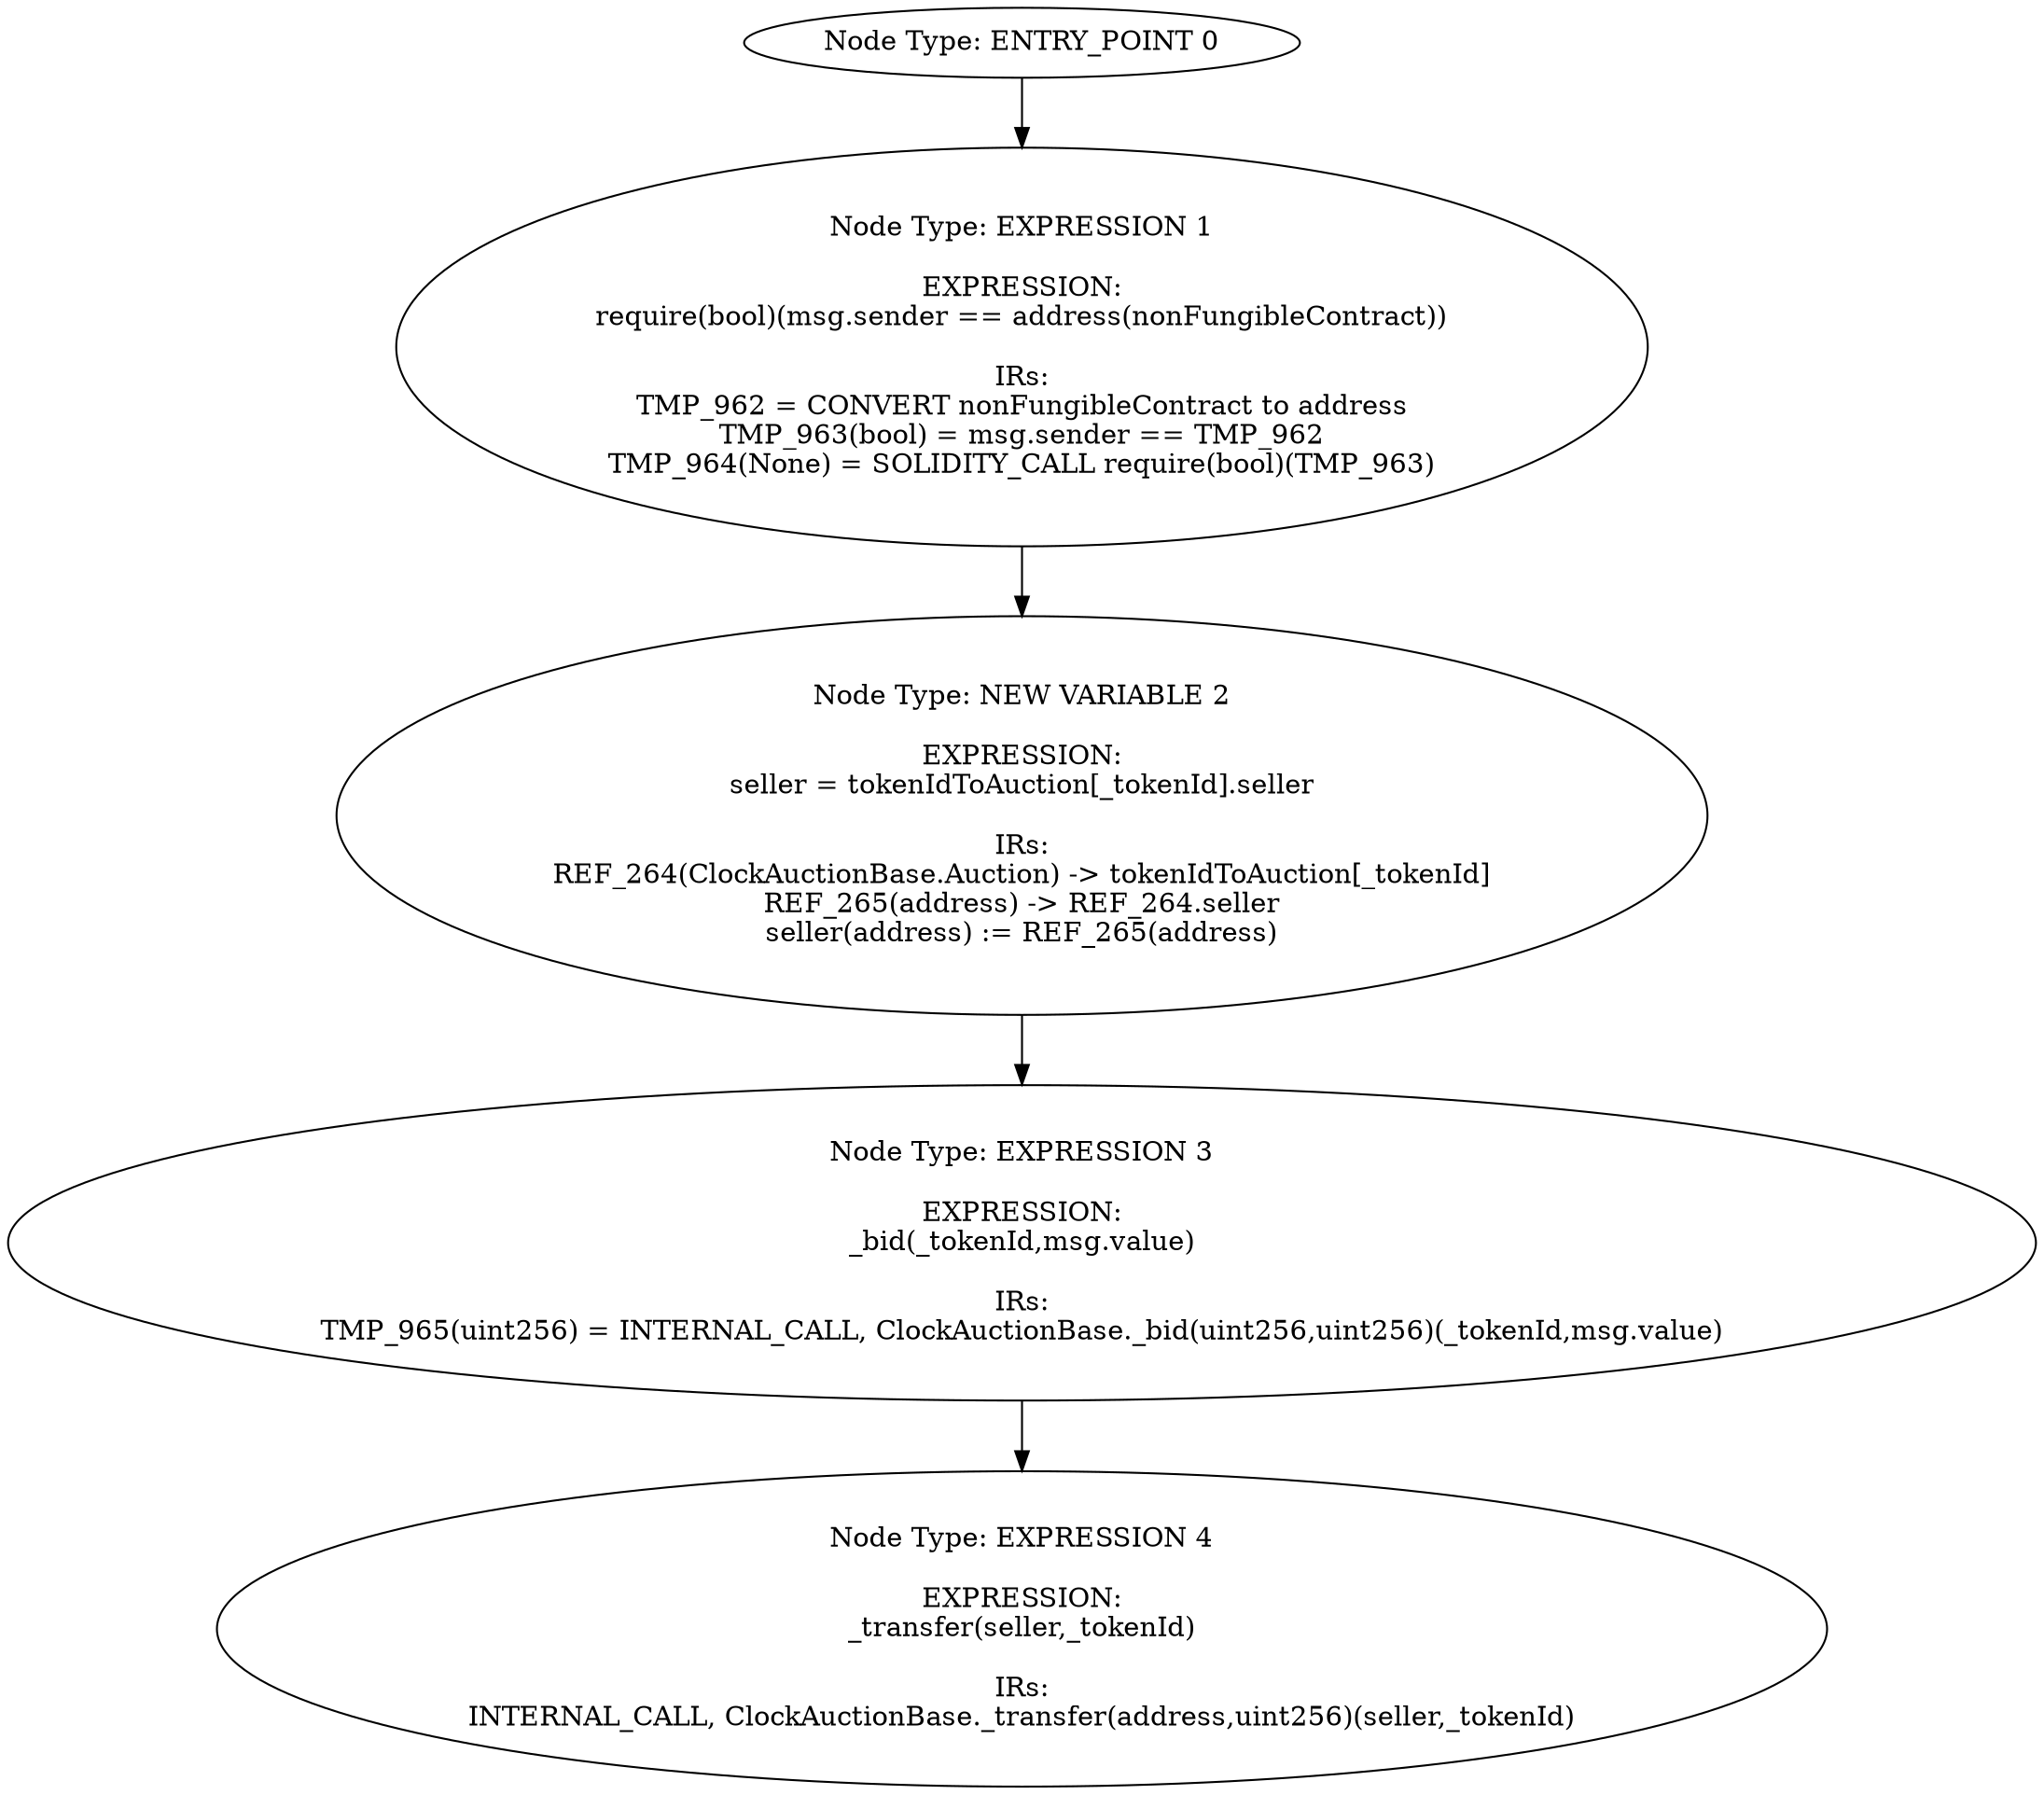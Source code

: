 digraph{
0[label="Node Type: ENTRY_POINT 0
"];
0->1;
1[label="Node Type: EXPRESSION 1

EXPRESSION:
require(bool)(msg.sender == address(nonFungibleContract))

IRs:
TMP_962 = CONVERT nonFungibleContract to address
TMP_963(bool) = msg.sender == TMP_962
TMP_964(None) = SOLIDITY_CALL require(bool)(TMP_963)"];
1->2;
2[label="Node Type: NEW VARIABLE 2

EXPRESSION:
seller = tokenIdToAuction[_tokenId].seller

IRs:
REF_264(ClockAuctionBase.Auction) -> tokenIdToAuction[_tokenId]
REF_265(address) -> REF_264.seller
seller(address) := REF_265(address)"];
2->3;
3[label="Node Type: EXPRESSION 3

EXPRESSION:
_bid(_tokenId,msg.value)

IRs:
TMP_965(uint256) = INTERNAL_CALL, ClockAuctionBase._bid(uint256,uint256)(_tokenId,msg.value)"];
3->4;
4[label="Node Type: EXPRESSION 4

EXPRESSION:
_transfer(seller,_tokenId)

IRs:
INTERNAL_CALL, ClockAuctionBase._transfer(address,uint256)(seller,_tokenId)"];
}
